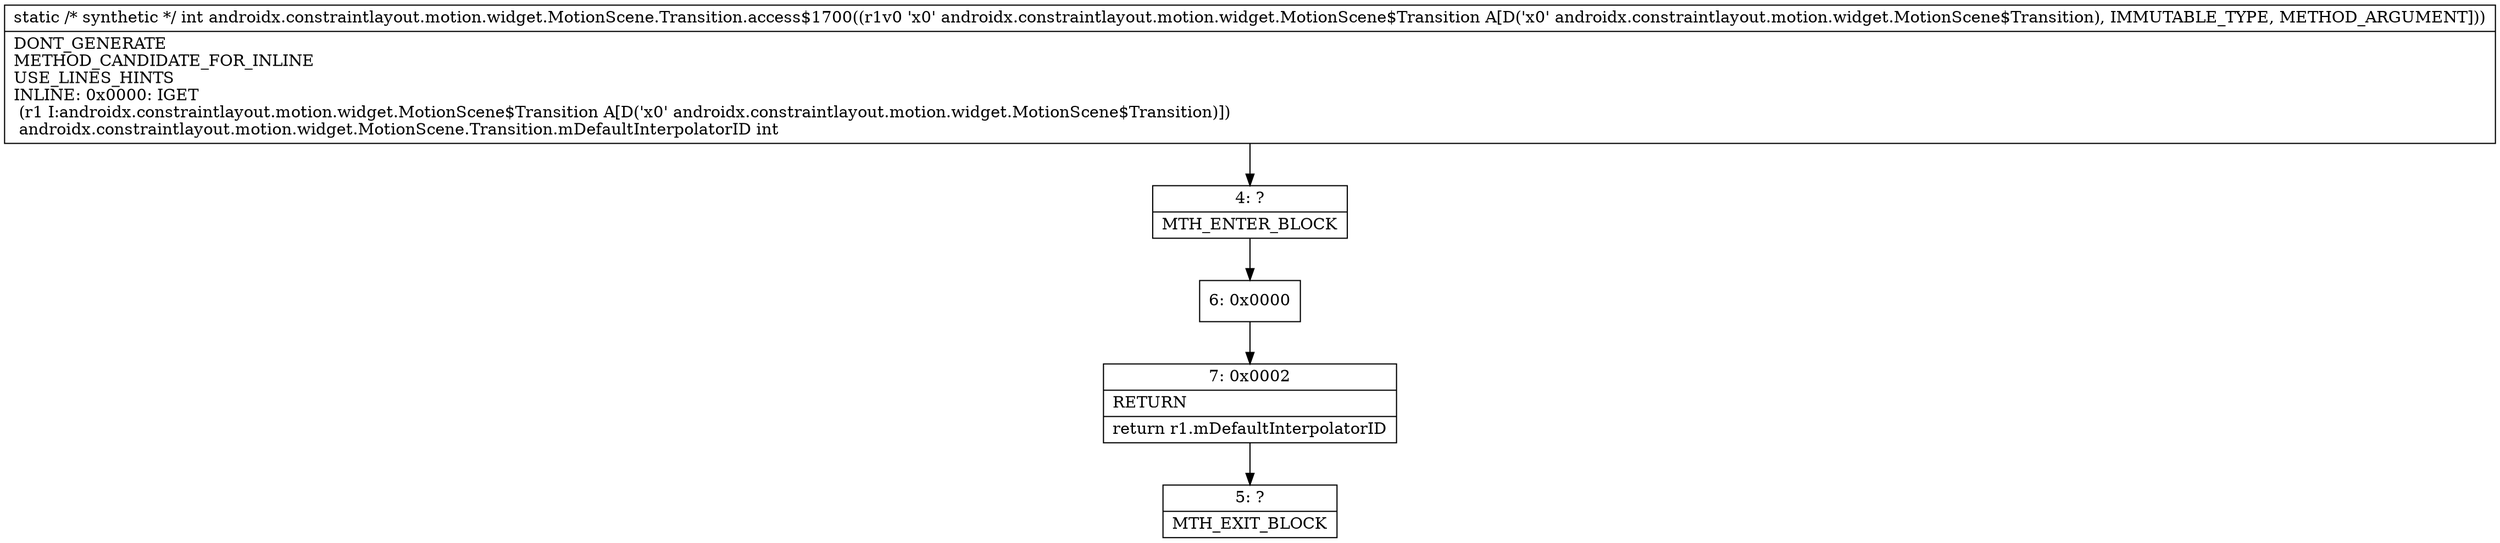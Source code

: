 digraph "CFG forandroidx.constraintlayout.motion.widget.MotionScene.Transition.access$1700(Landroidx\/constraintlayout\/motion\/widget\/MotionScene$Transition;)I" {
Node_4 [shape=record,label="{4\:\ ?|MTH_ENTER_BLOCK\l}"];
Node_6 [shape=record,label="{6\:\ 0x0000}"];
Node_7 [shape=record,label="{7\:\ 0x0002|RETURN\l|return r1.mDefaultInterpolatorID\l}"];
Node_5 [shape=record,label="{5\:\ ?|MTH_EXIT_BLOCK\l}"];
MethodNode[shape=record,label="{static \/* synthetic *\/ int androidx.constraintlayout.motion.widget.MotionScene.Transition.access$1700((r1v0 'x0' androidx.constraintlayout.motion.widget.MotionScene$Transition A[D('x0' androidx.constraintlayout.motion.widget.MotionScene$Transition), IMMUTABLE_TYPE, METHOD_ARGUMENT]))  | DONT_GENERATE\lMETHOD_CANDIDATE_FOR_INLINE\lUSE_LINES_HINTS\lINLINE: 0x0000: IGET  \l  (r1 I:androidx.constraintlayout.motion.widget.MotionScene$Transition A[D('x0' androidx.constraintlayout.motion.widget.MotionScene$Transition)])\l androidx.constraintlayout.motion.widget.MotionScene.Transition.mDefaultInterpolatorID int\l}"];
MethodNode -> Node_4;Node_4 -> Node_6;
Node_6 -> Node_7;
Node_7 -> Node_5;
}

